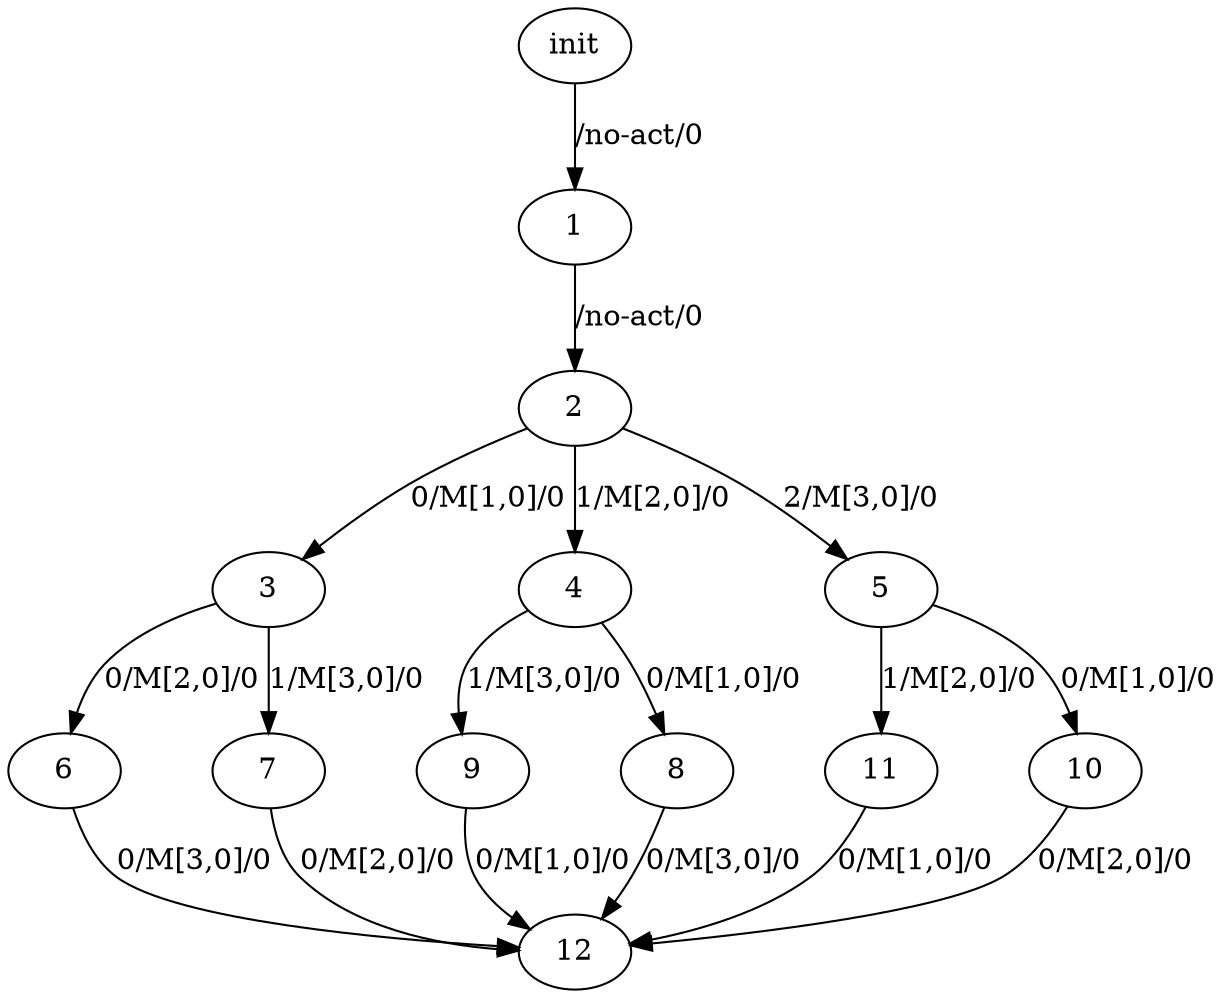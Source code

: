 digraph X {
S139929731442304 [label="init"]
S139929731442304 -> S139929731458760 [label="/no-act/0"]
S139929731583800 [label="11"]
S139929731583800 -> S139929731076824 [label="0/M[1,0]/0"]
S139929731534360 [label="3"]
S139929731534360 -> S139929731566768 [label="0/M[2,0]/0"]
S139929731534360 -> S139929731580056 [label="1/M[3,0]/0"]
S139929731458760 [label="1"]
S139929731458760 -> S139929731532560 [label="/no-act/0"]
S139929731532560 [label="2"]
S139929731532560 -> S139929731534360 [label="0/M[1,0]/0"]
S139929731532560 -> S139929731564320 [label="1/M[2,0]/0"]
S139929731532560 -> S139929731565544 [label="2/M[3,0]/0"]
S139929731581928 [label="9"]
S139929731581928 -> S139929731076824 [label="0/M[1,0]/0"]
S139929731582864 [label="10"]
S139929731582864 -> S139929731076824 [label="0/M[2,0]/0"]
S139929731580992 [label="8"]
S139929731580992 -> S139929731076824 [label="0/M[3,0]/0"]
S139929731564320 [label="4"]
S139929731564320 -> S139929731580992 [label="0/M[1,0]/0"]
S139929731564320 -> S139929731581928 [label="1/M[3,0]/0"]
S139929731076824 [label="12"]
S139929731566768 [label="6"]
S139929731566768 -> S139929731076824 [label="0/M[3,0]/0"]
S139929731565544 [label="5"]
S139929731565544 -> S139929731582864 [label="0/M[1,0]/0"]
S139929731565544 -> S139929731583800 [label="1/M[2,0]/0"]
S139929731580056 [label="7"]
S139929731580056 -> S139929731076824 [label="0/M[2,0]/0"]
}
